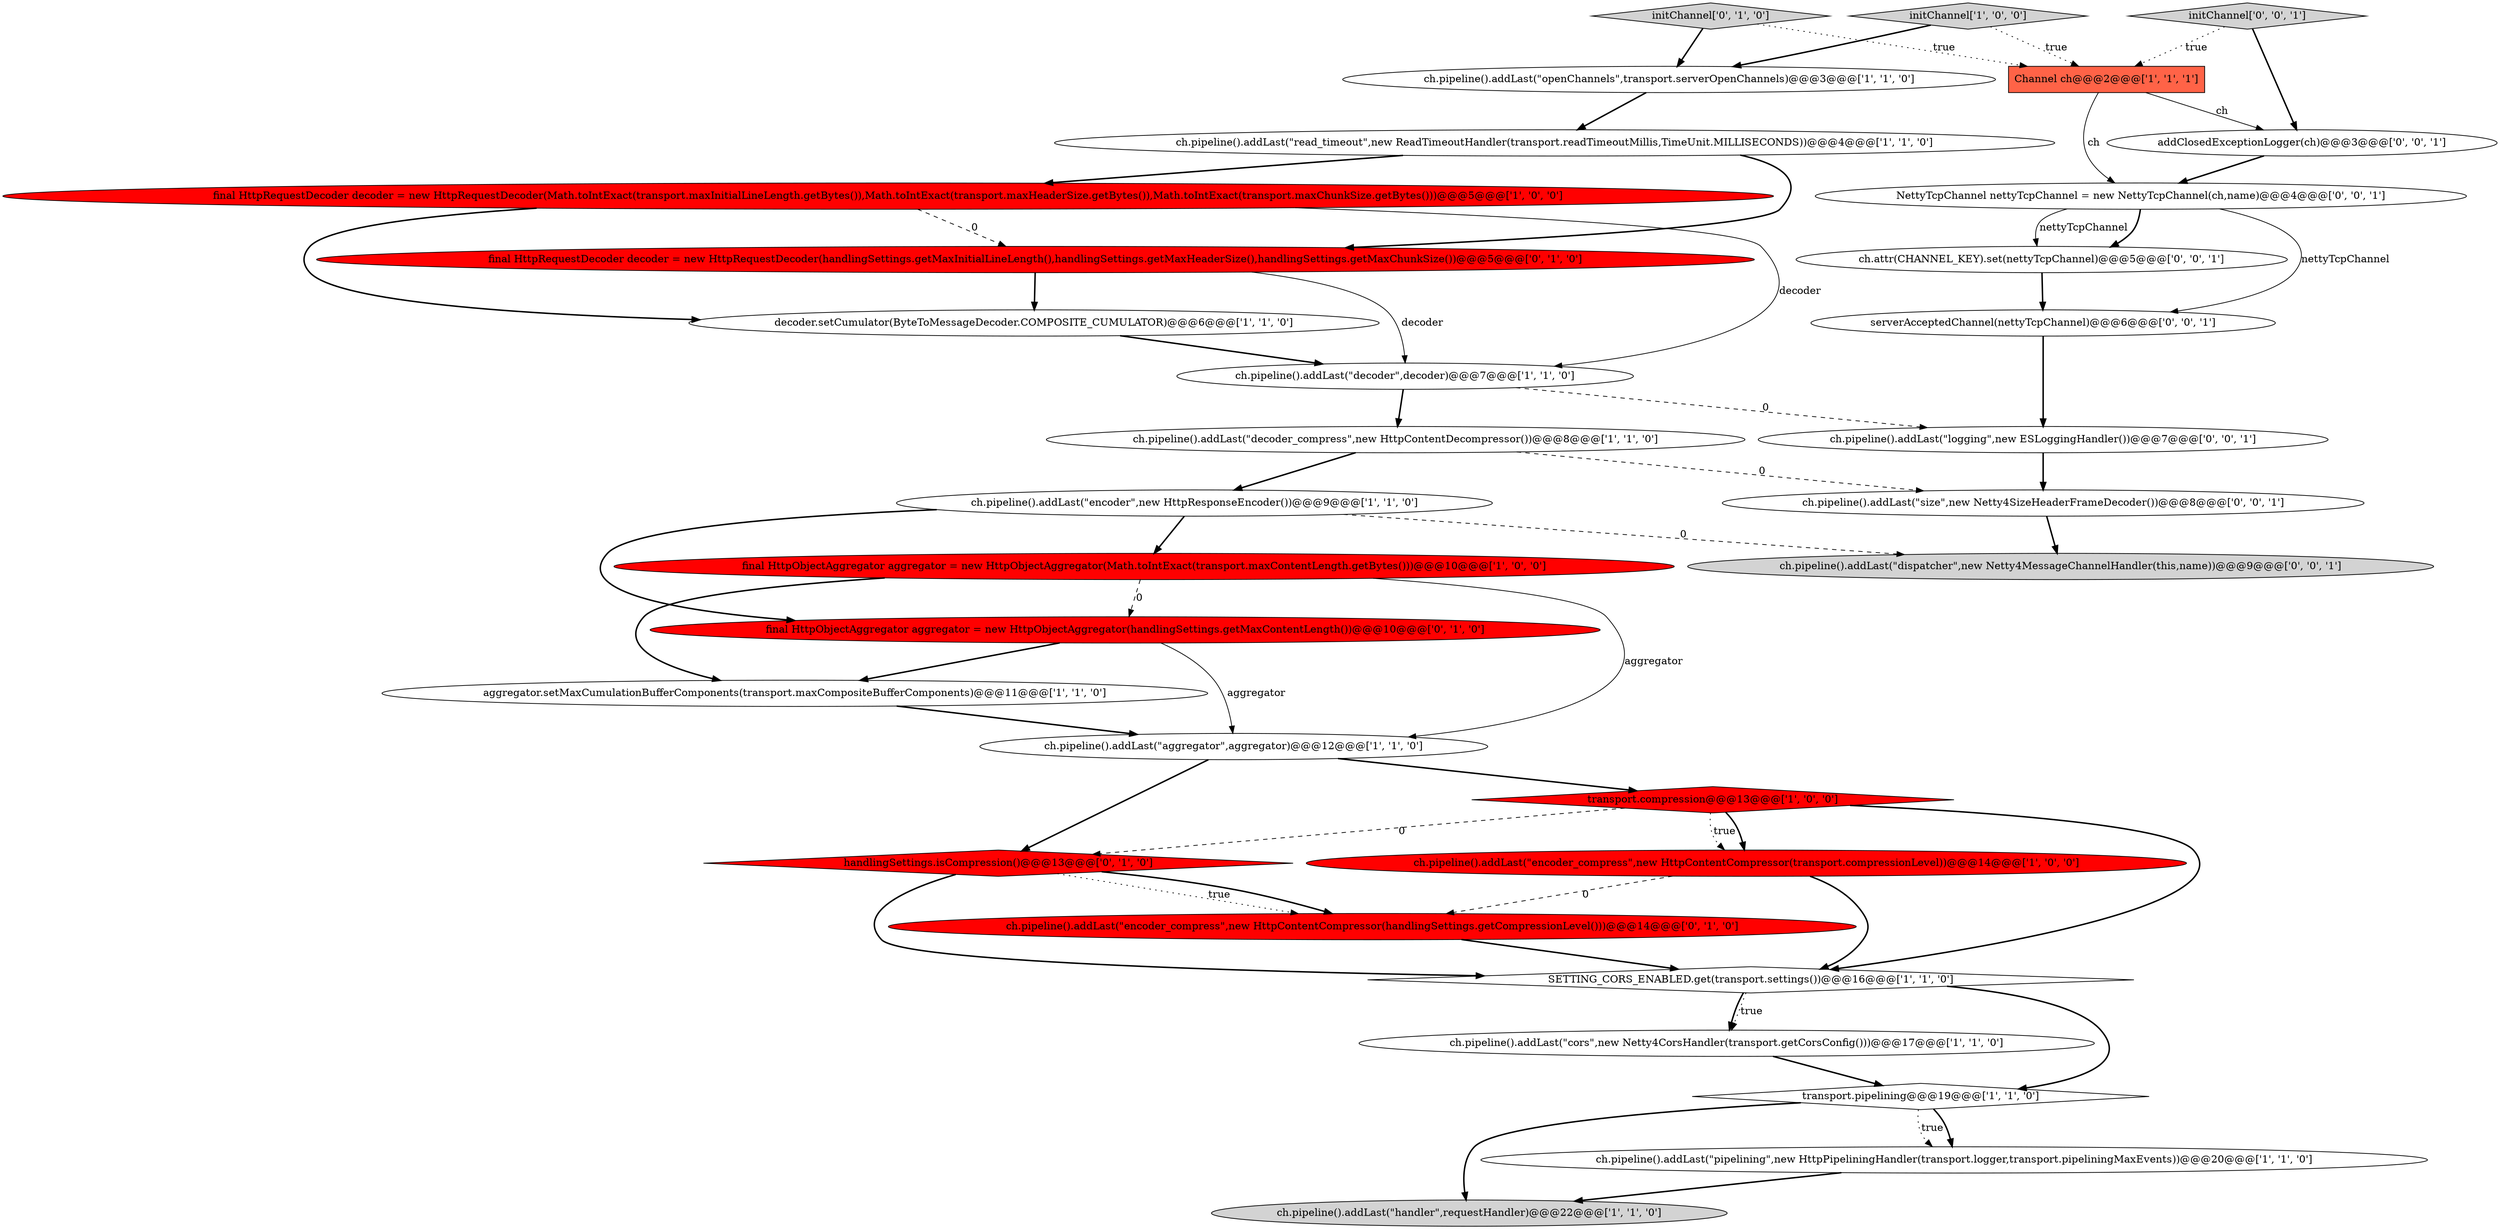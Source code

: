 digraph {
3 [style = filled, label = "final HttpObjectAggregator aggregator = new HttpObjectAggregator(Math.toIntExact(transport.maxContentLength.getBytes()))@@@10@@@['1', '0', '0']", fillcolor = red, shape = ellipse image = "AAA1AAABBB1BBB"];
13 [style = filled, label = "Channel ch@@@2@@@['1', '1', '1']", fillcolor = tomato, shape = box image = "AAA0AAABBB1BBB"];
8 [style = filled, label = "ch.pipeline().addLast(\"read_timeout\",new ReadTimeoutHandler(transport.readTimeoutMillis,TimeUnit.MILLISECONDS))@@@4@@@['1', '1', '0']", fillcolor = white, shape = ellipse image = "AAA0AAABBB1BBB"];
16 [style = filled, label = "ch.pipeline().addLast(\"cors\",new Netty4CorsHandler(transport.getCorsConfig()))@@@17@@@['1', '1', '0']", fillcolor = white, shape = ellipse image = "AAA0AAABBB1BBB"];
18 [style = filled, label = "final HttpRequestDecoder decoder = new HttpRequestDecoder(Math.toIntExact(transport.maxInitialLineLength.getBytes()),Math.toIntExact(transport.maxHeaderSize.getBytes()),Math.toIntExact(transport.maxChunkSize.getBytes()))@@@5@@@['1', '0', '0']", fillcolor = red, shape = ellipse image = "AAA1AAABBB1BBB"];
28 [style = filled, label = "ch.attr(CHANNEL_KEY).set(nettyTcpChannel)@@@5@@@['0', '0', '1']", fillcolor = white, shape = ellipse image = "AAA0AAABBB3BBB"];
19 [style = filled, label = "final HttpRequestDecoder decoder = new HttpRequestDecoder(handlingSettings.getMaxInitialLineLength(),handlingSettings.getMaxHeaderSize(),handlingSettings.getMaxChunkSize())@@@5@@@['0', '1', '0']", fillcolor = red, shape = ellipse image = "AAA1AAABBB2BBB"];
23 [style = filled, label = "final HttpObjectAggregator aggregator = new HttpObjectAggregator(handlingSettings.getMaxContentLength())@@@10@@@['0', '1', '0']", fillcolor = red, shape = ellipse image = "AAA1AAABBB2BBB"];
10 [style = filled, label = "ch.pipeline().addLast(\"decoder\",decoder)@@@7@@@['1', '1', '0']", fillcolor = white, shape = ellipse image = "AAA0AAABBB1BBB"];
29 [style = filled, label = "addClosedExceptionLogger(ch)@@@3@@@['0', '0', '1']", fillcolor = white, shape = ellipse image = "AAA0AAABBB3BBB"];
27 [style = filled, label = "NettyTcpChannel nettyTcpChannel = new NettyTcpChannel(ch,name)@@@4@@@['0', '0', '1']", fillcolor = white, shape = ellipse image = "AAA0AAABBB3BBB"];
14 [style = filled, label = "aggregator.setMaxCumulationBufferComponents(transport.maxCompositeBufferComponents)@@@11@@@['1', '1', '0']", fillcolor = white, shape = ellipse image = "AAA0AAABBB1BBB"];
20 [style = filled, label = "handlingSettings.isCompression()@@@13@@@['0', '1', '0']", fillcolor = red, shape = diamond image = "AAA1AAABBB2BBB"];
15 [style = filled, label = "transport.compression@@@13@@@['1', '0', '0']", fillcolor = red, shape = diamond image = "AAA1AAABBB1BBB"];
7 [style = filled, label = "ch.pipeline().addLast(\"handler\",requestHandler)@@@22@@@['1', '1', '0']", fillcolor = lightgray, shape = ellipse image = "AAA0AAABBB1BBB"];
4 [style = filled, label = "ch.pipeline().addLast(\"openChannels\",transport.serverOpenChannels)@@@3@@@['1', '1', '0']", fillcolor = white, shape = ellipse image = "AAA0AAABBB1BBB"];
31 [style = filled, label = "initChannel['0', '0', '1']", fillcolor = lightgray, shape = diamond image = "AAA0AAABBB3BBB"];
22 [style = filled, label = "initChannel['0', '1', '0']", fillcolor = lightgray, shape = diamond image = "AAA0AAABBB2BBB"];
2 [style = filled, label = "initChannel['1', '0', '0']", fillcolor = lightgray, shape = diamond image = "AAA0AAABBB1BBB"];
0 [style = filled, label = "transport.pipelining@@@19@@@['1', '1', '0']", fillcolor = white, shape = diamond image = "AAA0AAABBB1BBB"];
26 [style = filled, label = "ch.pipeline().addLast(\"size\",new Netty4SizeHeaderFrameDecoder())@@@8@@@['0', '0', '1']", fillcolor = white, shape = ellipse image = "AAA0AAABBB3BBB"];
5 [style = filled, label = "ch.pipeline().addLast(\"decoder_compress\",new HttpContentDecompressor())@@@8@@@['1', '1', '0']", fillcolor = white, shape = ellipse image = "AAA0AAABBB1BBB"];
25 [style = filled, label = "ch.pipeline().addLast(\"logging\",new ESLoggingHandler())@@@7@@@['0', '0', '1']", fillcolor = white, shape = ellipse image = "AAA0AAABBB3BBB"];
30 [style = filled, label = "ch.pipeline().addLast(\"dispatcher\",new Netty4MessageChannelHandler(this,name))@@@9@@@['0', '0', '1']", fillcolor = lightgray, shape = ellipse image = "AAA0AAABBB3BBB"];
17 [style = filled, label = "ch.pipeline().addLast(\"encoder_compress\",new HttpContentCompressor(transport.compressionLevel))@@@14@@@['1', '0', '0']", fillcolor = red, shape = ellipse image = "AAA1AAABBB1BBB"];
21 [style = filled, label = "ch.pipeline().addLast(\"encoder_compress\",new HttpContentCompressor(handlingSettings.getCompressionLevel()))@@@14@@@['0', '1', '0']", fillcolor = red, shape = ellipse image = "AAA1AAABBB2BBB"];
6 [style = filled, label = "ch.pipeline().addLast(\"encoder\",new HttpResponseEncoder())@@@9@@@['1', '1', '0']", fillcolor = white, shape = ellipse image = "AAA0AAABBB1BBB"];
1 [style = filled, label = "decoder.setCumulator(ByteToMessageDecoder.COMPOSITE_CUMULATOR)@@@6@@@['1', '1', '0']", fillcolor = white, shape = ellipse image = "AAA0AAABBB1BBB"];
9 [style = filled, label = "SETTING_CORS_ENABLED.get(transport.settings())@@@16@@@['1', '1', '0']", fillcolor = white, shape = diamond image = "AAA0AAABBB1BBB"];
11 [style = filled, label = "ch.pipeline().addLast(\"aggregator\",aggregator)@@@12@@@['1', '1', '0']", fillcolor = white, shape = ellipse image = "AAA0AAABBB1BBB"];
24 [style = filled, label = "serverAcceptedChannel(nettyTcpChannel)@@@6@@@['0', '0', '1']", fillcolor = white, shape = ellipse image = "AAA0AAABBB3BBB"];
12 [style = filled, label = "ch.pipeline().addLast(\"pipelining\",new HttpPipeliningHandler(transport.logger,transport.pipeliningMaxEvents))@@@20@@@['1', '1', '0']", fillcolor = white, shape = ellipse image = "AAA0AAABBB1BBB"];
6->3 [style = bold, label=""];
11->20 [style = bold, label=""];
0->12 [style = dotted, label="true"];
3->11 [style = solid, label="aggregator"];
16->0 [style = bold, label=""];
15->20 [style = dashed, label="0"];
9->0 [style = bold, label=""];
20->9 [style = bold, label=""];
5->26 [style = dashed, label="0"];
8->18 [style = bold, label=""];
8->19 [style = bold, label=""];
6->23 [style = bold, label=""];
0->12 [style = bold, label=""];
17->9 [style = bold, label=""];
3->14 [style = bold, label=""];
27->28 [style = bold, label=""];
31->29 [style = bold, label=""];
20->21 [style = dotted, label="true"];
18->19 [style = dashed, label="0"];
17->21 [style = dashed, label="0"];
2->4 [style = bold, label=""];
13->29 [style = solid, label="ch"];
12->7 [style = bold, label=""];
9->16 [style = bold, label=""];
11->15 [style = bold, label=""];
0->7 [style = bold, label=""];
22->4 [style = bold, label=""];
23->14 [style = bold, label=""];
20->21 [style = bold, label=""];
26->30 [style = bold, label=""];
15->17 [style = dotted, label="true"];
3->23 [style = dashed, label="0"];
29->27 [style = bold, label=""];
19->1 [style = bold, label=""];
15->17 [style = bold, label=""];
21->9 [style = bold, label=""];
10->5 [style = bold, label=""];
5->6 [style = bold, label=""];
18->1 [style = bold, label=""];
13->27 [style = solid, label="ch"];
15->9 [style = bold, label=""];
24->25 [style = bold, label=""];
23->11 [style = solid, label="aggregator"];
27->24 [style = solid, label="nettyTcpChannel"];
25->26 [style = bold, label=""];
22->13 [style = dotted, label="true"];
27->28 [style = solid, label="nettyTcpChannel"];
28->24 [style = bold, label=""];
4->8 [style = bold, label=""];
6->30 [style = dashed, label="0"];
31->13 [style = dotted, label="true"];
18->10 [style = solid, label="decoder"];
9->16 [style = dotted, label="true"];
19->10 [style = solid, label="decoder"];
1->10 [style = bold, label=""];
14->11 [style = bold, label=""];
10->25 [style = dashed, label="0"];
2->13 [style = dotted, label="true"];
}
